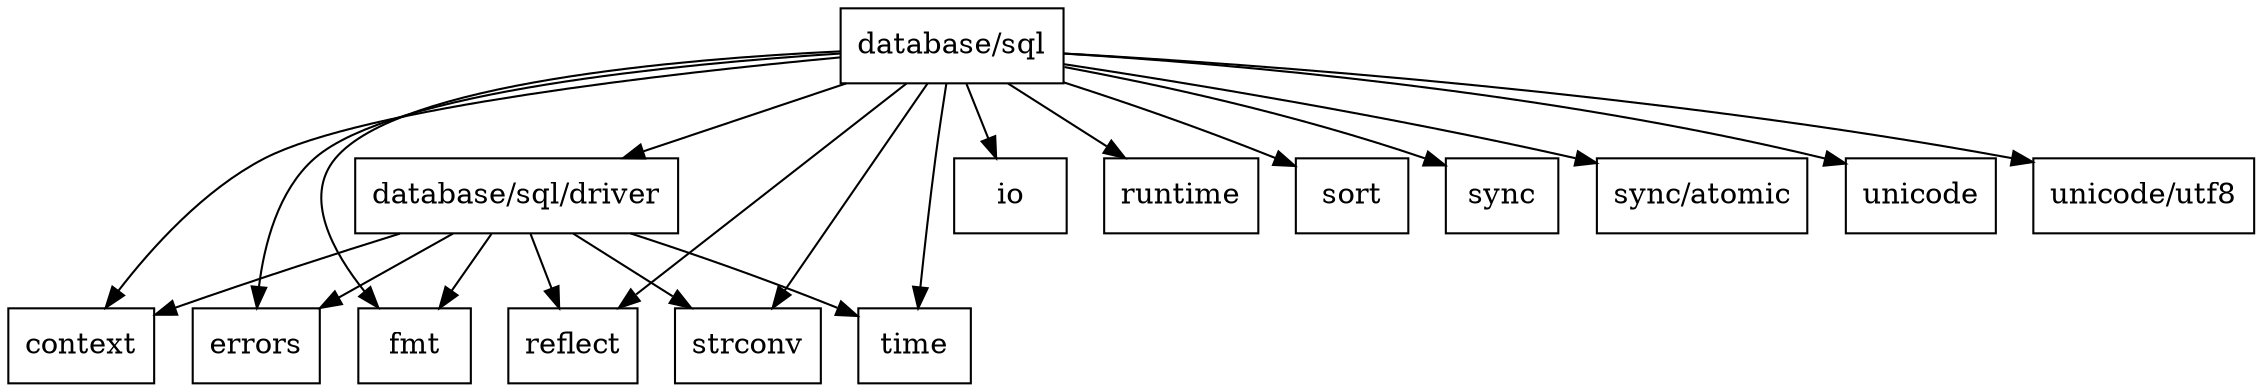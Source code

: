 digraph database {
node [shape=box];
2 [label="context"];
1 [label="database/sql"];
3 [label="database/sql/driver"];
4 [label="errors"];
5 [label="fmt"];
6 [label="io"];
7 [label="reflect"];
8 [label="runtime"];
9 [label="sort"];
10 [label="strconv"];
11 [label="sync"];
12 [label="sync/atomic"];
13 [label="time"];
14 [label="unicode"];
15 [label="unicode/utf8"];
1 -> 2;
1 -> 3;
1 -> 4;
1 -> 5;
1 -> 6;
1 -> 7;
1 -> 8;
1 -> 9;
1 -> 10;
1 -> 11;
1 -> 12;
1 -> 13;
1 -> 14;
1 -> 15;
3 -> 2;
3 -> 4;
3 -> 5;
3 -> 7;
3 -> 10;
3 -> 13;
}

